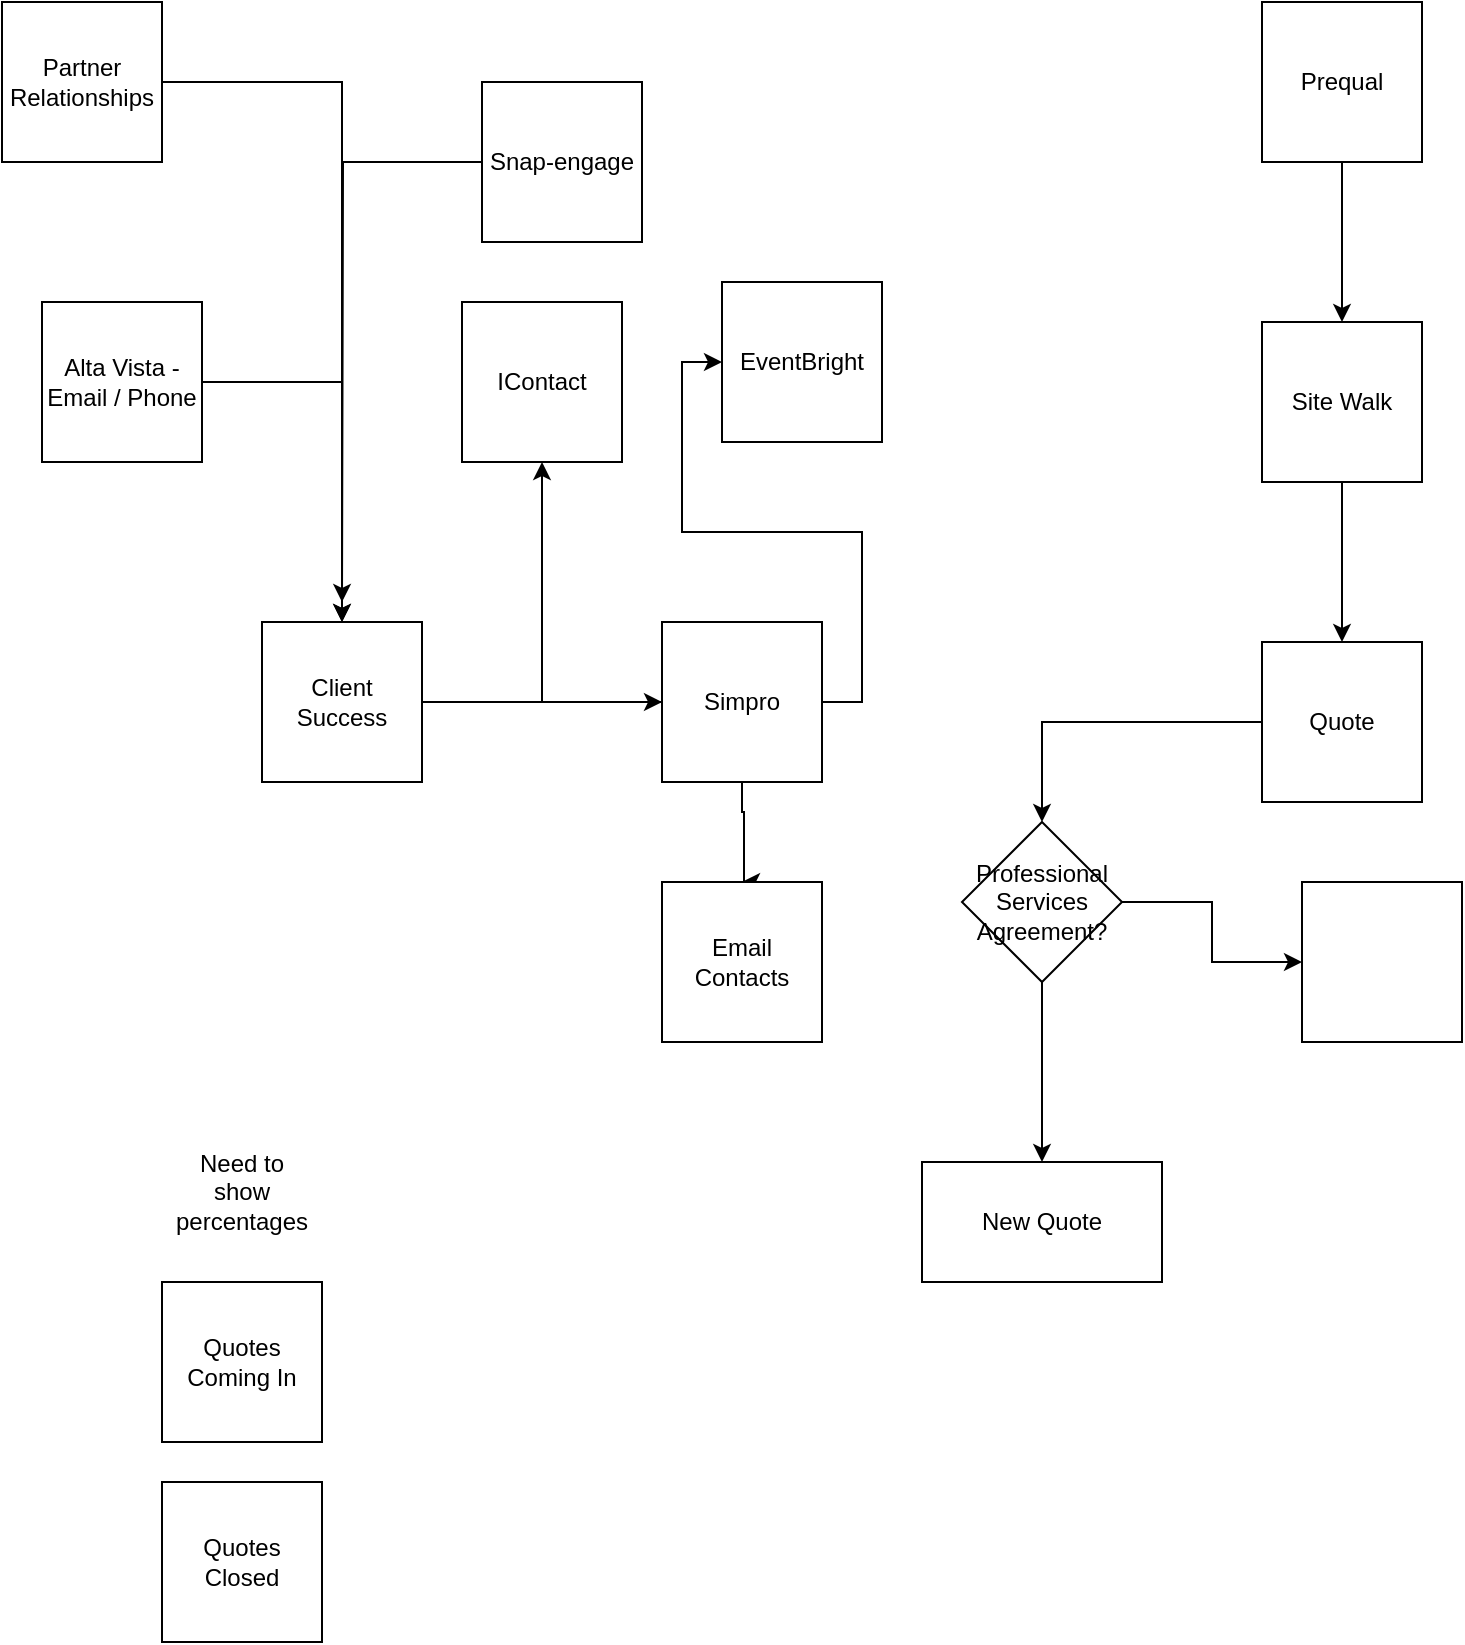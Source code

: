 <mxfile version="21.2.3" type="github" pages="5">
  <diagram name="Sales" id="dKkBnPRYFOb29GdFjrHk">
    <mxGraphModel dx="1221" dy="685" grid="1" gridSize="10" guides="1" tooltips="1" connect="1" arrows="1" fold="1" page="1" pageScale="1" pageWidth="850" pageHeight="1100" math="0" shadow="0">
      <root>
        <mxCell id="0" />
        <mxCell id="1" parent="0" />
        <mxCell id="VDWa_1N2k6N5B8iHb5Ry-8" style="edgeStyle=orthogonalEdgeStyle;rounded=0;orthogonalLoop=1;jettySize=auto;html=1;" edge="1" parent="1" source="VDWa_1N2k6N5B8iHb5Ry-1" target="VDWa_1N2k6N5B8iHb5Ry-4">
          <mxGeometry relative="1" as="geometry" />
        </mxCell>
        <mxCell id="VDWa_1N2k6N5B8iHb5Ry-1" value="Partner Relationships" style="whiteSpace=wrap;html=1;aspect=fixed;" vertex="1" parent="1">
          <mxGeometry x="20" y="70" width="80" height="80" as="geometry" />
        </mxCell>
        <mxCell id="VDWa_1N2k6N5B8iHb5Ry-18" style="edgeStyle=orthogonalEdgeStyle;rounded=0;orthogonalLoop=1;jettySize=auto;html=1;entryX=0.5;entryY=0;entryDx=0;entryDy=0;" edge="1" parent="1" source="VDWa_1N2k6N5B8iHb5Ry-2" target="VDWa_1N2k6N5B8iHb5Ry-4">
          <mxGeometry relative="1" as="geometry" />
        </mxCell>
        <mxCell id="VDWa_1N2k6N5B8iHb5Ry-2" value="Alta Vista - Email / Phone" style="whiteSpace=wrap;html=1;aspect=fixed;" vertex="1" parent="1">
          <mxGeometry x="40" y="220" width="80" height="80" as="geometry" />
        </mxCell>
        <mxCell id="VDWa_1N2k6N5B8iHb5Ry-10" style="edgeStyle=orthogonalEdgeStyle;rounded=0;orthogonalLoop=1;jettySize=auto;html=1;" edge="1" parent="1" source="VDWa_1N2k6N5B8iHb5Ry-3">
          <mxGeometry relative="1" as="geometry">
            <mxPoint x="190" y="370" as="targetPoint" />
          </mxGeometry>
        </mxCell>
        <mxCell id="VDWa_1N2k6N5B8iHb5Ry-3" value="Snap-engage" style="whiteSpace=wrap;html=1;aspect=fixed;" vertex="1" parent="1">
          <mxGeometry x="260" y="110" width="80" height="80" as="geometry" />
        </mxCell>
        <mxCell id="VDWa_1N2k6N5B8iHb5Ry-6" value="" style="edgeStyle=orthogonalEdgeStyle;rounded=0;orthogonalLoop=1;jettySize=auto;html=1;" edge="1" parent="1" source="VDWa_1N2k6N5B8iHb5Ry-4" target="VDWa_1N2k6N5B8iHb5Ry-5">
          <mxGeometry relative="1" as="geometry" />
        </mxCell>
        <mxCell id="VDWa_1N2k6N5B8iHb5Ry-4" value="Client Success" style="whiteSpace=wrap;html=1;aspect=fixed;" vertex="1" parent="1">
          <mxGeometry x="150" y="380" width="80" height="80" as="geometry" />
        </mxCell>
        <mxCell id="VDWa_1N2k6N5B8iHb5Ry-11" style="edgeStyle=orthogonalEdgeStyle;rounded=0;orthogonalLoop=1;jettySize=auto;html=1;" edge="1" parent="1" source="VDWa_1N2k6N5B8iHb5Ry-5" target="VDWa_1N2k6N5B8iHb5Ry-7">
          <mxGeometry relative="1" as="geometry" />
        </mxCell>
        <mxCell id="VDWa_1N2k6N5B8iHb5Ry-14" style="edgeStyle=orthogonalEdgeStyle;rounded=0;orthogonalLoop=1;jettySize=auto;html=1;exitX=1;exitY=0.5;exitDx=0;exitDy=0;entryX=0;entryY=0.5;entryDx=0;entryDy=0;" edge="1" parent="1" source="VDWa_1N2k6N5B8iHb5Ry-5" target="VDWa_1N2k6N5B8iHb5Ry-12">
          <mxGeometry relative="1" as="geometry" />
        </mxCell>
        <mxCell id="VDWa_1N2k6N5B8iHb5Ry-15" style="edgeStyle=orthogonalEdgeStyle;rounded=0;orthogonalLoop=1;jettySize=auto;html=1;entryX=0.5;entryY=0;entryDx=0;entryDy=0;" edge="1" parent="1" source="VDWa_1N2k6N5B8iHb5Ry-5" target="VDWa_1N2k6N5B8iHb5Ry-16">
          <mxGeometry relative="1" as="geometry">
            <mxPoint x="390" y="500" as="targetPoint" />
            <Array as="points">
              <mxPoint x="390" y="475" />
              <mxPoint x="391" y="475" />
              <mxPoint x="391" y="510" />
            </Array>
          </mxGeometry>
        </mxCell>
        <mxCell id="VDWa_1N2k6N5B8iHb5Ry-5" value="Simpro" style="whiteSpace=wrap;html=1;aspect=fixed;" vertex="1" parent="1">
          <mxGeometry x="350" y="380" width="80" height="80" as="geometry" />
        </mxCell>
        <mxCell id="VDWa_1N2k6N5B8iHb5Ry-7" value="IContact" style="whiteSpace=wrap;html=1;aspect=fixed;" vertex="1" parent="1">
          <mxGeometry x="250" y="220" width="80" height="80" as="geometry" />
        </mxCell>
        <mxCell id="VDWa_1N2k6N5B8iHb5Ry-12" value="EventBright" style="whiteSpace=wrap;html=1;aspect=fixed;" vertex="1" parent="1">
          <mxGeometry x="380" y="210" width="80" height="80" as="geometry" />
        </mxCell>
        <mxCell id="VDWa_1N2k6N5B8iHb5Ry-16" value="Email Contacts" style="whiteSpace=wrap;html=1;aspect=fixed;" vertex="1" parent="1">
          <mxGeometry x="350" y="510" width="80" height="80" as="geometry" />
        </mxCell>
        <mxCell id="66d9sdT9rTQOrDpicdK8-3" value="" style="edgeStyle=orthogonalEdgeStyle;rounded=0;orthogonalLoop=1;jettySize=auto;html=1;" edge="1" parent="1" source="66d9sdT9rTQOrDpicdK8-1" target="66d9sdT9rTQOrDpicdK8-2">
          <mxGeometry relative="1" as="geometry" />
        </mxCell>
        <mxCell id="66d9sdT9rTQOrDpicdK8-1" value="Prequal" style="whiteSpace=wrap;html=1;aspect=fixed;" vertex="1" parent="1">
          <mxGeometry x="650" y="70" width="80" height="80" as="geometry" />
        </mxCell>
        <mxCell id="66d9sdT9rTQOrDpicdK8-5" value="" style="edgeStyle=orthogonalEdgeStyle;rounded=0;orthogonalLoop=1;jettySize=auto;html=1;" edge="1" parent="1" source="66d9sdT9rTQOrDpicdK8-2" target="66d9sdT9rTQOrDpicdK8-4">
          <mxGeometry relative="1" as="geometry" />
        </mxCell>
        <mxCell id="66d9sdT9rTQOrDpicdK8-2" value="Site Walk" style="whiteSpace=wrap;html=1;aspect=fixed;" vertex="1" parent="1">
          <mxGeometry x="650" y="230" width="80" height="80" as="geometry" />
        </mxCell>
        <mxCell id="66d9sdT9rTQOrDpicdK8-7" value="" style="edgeStyle=orthogonalEdgeStyle;rounded=0;orthogonalLoop=1;jettySize=auto;html=1;" edge="1" parent="1" source="66d9sdT9rTQOrDpicdK8-4" target="66d9sdT9rTQOrDpicdK8-6">
          <mxGeometry relative="1" as="geometry" />
        </mxCell>
        <mxCell id="66d9sdT9rTQOrDpicdK8-4" value="Quote" style="whiteSpace=wrap;html=1;aspect=fixed;" vertex="1" parent="1">
          <mxGeometry x="650" y="390" width="80" height="80" as="geometry" />
        </mxCell>
        <mxCell id="66d9sdT9rTQOrDpicdK8-9" value="" style="edgeStyle=orthogonalEdgeStyle;rounded=0;orthogonalLoop=1;jettySize=auto;html=1;" edge="1" parent="1" source="66d9sdT9rTQOrDpicdK8-6" target="66d9sdT9rTQOrDpicdK8-8">
          <mxGeometry relative="1" as="geometry" />
        </mxCell>
        <mxCell id="66d9sdT9rTQOrDpicdK8-11" value="" style="edgeStyle=orthogonalEdgeStyle;rounded=0;orthogonalLoop=1;jettySize=auto;html=1;" edge="1" parent="1" source="66d9sdT9rTQOrDpicdK8-6" target="66d9sdT9rTQOrDpicdK8-10">
          <mxGeometry relative="1" as="geometry" />
        </mxCell>
        <mxCell id="66d9sdT9rTQOrDpicdK8-6" value="Professional Services Agreement?" style="rhombus;whiteSpace=wrap;html=1;" vertex="1" parent="1">
          <mxGeometry x="500" y="480" width="80" height="80" as="geometry" />
        </mxCell>
        <mxCell id="66d9sdT9rTQOrDpicdK8-8" value="New Quote" style="whiteSpace=wrap;html=1;" vertex="1" parent="1">
          <mxGeometry x="480" y="650" width="120" height="60" as="geometry" />
        </mxCell>
        <mxCell id="66d9sdT9rTQOrDpicdK8-10" value="" style="whiteSpace=wrap;html=1;" vertex="1" parent="1">
          <mxGeometry x="670" y="510" width="80" height="80" as="geometry" />
        </mxCell>
        <mxCell id="7grYo3j7LcSibGU6e6ID-1" value="Quotes Coming In" style="whiteSpace=wrap;html=1;aspect=fixed;" vertex="1" parent="1">
          <mxGeometry x="100" y="710" width="80" height="80" as="geometry" />
        </mxCell>
        <mxCell id="7grYo3j7LcSibGU6e6ID-2" value="Quotes Closed" style="whiteSpace=wrap;html=1;aspect=fixed;" vertex="1" parent="1">
          <mxGeometry x="100" y="810" width="80" height="80" as="geometry" />
        </mxCell>
        <mxCell id="7grYo3j7LcSibGU6e6ID-3" value="Need to show percentages" style="text;html=1;strokeColor=none;fillColor=none;align=center;verticalAlign=middle;whiteSpace=wrap;rounded=0;" vertex="1" parent="1">
          <mxGeometry x="110" y="650" width="60" height="30" as="geometry" />
        </mxCell>
      </root>
    </mxGraphModel>
  </diagram>
  <diagram id="WIRXprphAe_gCxeVN3vV" name="Proposals">
    <mxGraphModel dx="1221" dy="685" grid="1" gridSize="10" guides="1" tooltips="1" connect="1" arrows="1" fold="1" page="1" pageScale="1" pageWidth="850" pageHeight="1100" math="0" shadow="0">
      <root>
        <mxCell id="0" />
        <mxCell id="1" parent="0" />
        <mxCell id="_siRD4wEeayrlNO8ebD7-12" style="edgeStyle=orthogonalEdgeStyle;rounded=0;orthogonalLoop=1;jettySize=auto;html=1;entryX=0;entryY=0.5;entryDx=0;entryDy=0;" edge="1" parent="1" source="iC9Uz6XQ_S4tfze2AY78-1" target="_siRD4wEeayrlNO8ebD7-3">
          <mxGeometry relative="1" as="geometry" />
        </mxCell>
        <mxCell id="iC9Uz6XQ_S4tfze2AY78-1" value="Site Visit" style="whiteSpace=wrap;html=1;aspect=fixed;" vertex="1" parent="1">
          <mxGeometry x="90" y="30" width="80" height="80" as="geometry" />
        </mxCell>
        <mxCell id="_siRD4wEeayrlNO8ebD7-8" style="edgeStyle=orthogonalEdgeStyle;rounded=0;orthogonalLoop=1;jettySize=auto;html=1;exitX=0.5;exitY=1;exitDx=0;exitDy=0;entryX=0.5;entryY=0;entryDx=0;entryDy=0;" edge="1" parent="1" source="_siRD4wEeayrlNO8ebD7-1" target="_siRD4wEeayrlNO8ebD7-2">
          <mxGeometry relative="1" as="geometry" />
        </mxCell>
        <mxCell id="_siRD4wEeayrlNO8ebD7-1" value="New Opportunity" style="whiteSpace=wrap;html=1;aspect=fixed;" vertex="1" parent="1">
          <mxGeometry x="360" y="170" width="80" height="80" as="geometry" />
        </mxCell>
        <mxCell id="_siRD4wEeayrlNO8ebD7-7" value="" style="edgeStyle=orthogonalEdgeStyle;rounded=0;orthogonalLoop=1;jettySize=auto;html=1;" edge="1" parent="1" source="_siRD4wEeayrlNO8ebD7-2" target="_siRD4wEeayrlNO8ebD7-6">
          <mxGeometry relative="1" as="geometry" />
        </mxCell>
        <mxCell id="_siRD4wEeayrlNO8ebD7-2" value="Investment Summary" style="whiteSpace=wrap;html=1;aspect=fixed;" vertex="1" parent="1">
          <mxGeometry x="360" y="300" width="80" height="80" as="geometry" />
        </mxCell>
        <mxCell id="_siRD4wEeayrlNO8ebD7-9" value="" style="edgeStyle=orthogonalEdgeStyle;rounded=0;orthogonalLoop=1;jettySize=auto;html=1;" edge="1" parent="1" source="_siRD4wEeayrlNO8ebD7-3" target="_siRD4wEeayrlNO8ebD7-1">
          <mxGeometry relative="1" as="geometry" />
        </mxCell>
        <mxCell id="_siRD4wEeayrlNO8ebD7-3" value="Site Map Designed" style="whiteSpace=wrap;html=1;aspect=fixed;" vertex="1" parent="1">
          <mxGeometry x="360" y="30" width="80" height="80" as="geometry" />
        </mxCell>
        <mxCell id="_siRD4wEeayrlNO8ebD7-4" value="OneDriver" style="whiteSpace=wrap;html=1;aspect=fixed;" vertex="1" parent="1">
          <mxGeometry x="90" y="170" width="80" height="80" as="geometry" />
        </mxCell>
        <mxCell id="_siRD4wEeayrlNO8ebD7-5" value="Reports?" style="whiteSpace=wrap;html=1;aspect=fixed;" vertex="1" parent="1">
          <mxGeometry x="690" y="60" width="80" height="80" as="geometry" />
        </mxCell>
        <mxCell id="_siRD4wEeayrlNO8ebD7-11" value="" style="edgeStyle=orthogonalEdgeStyle;rounded=0;orthogonalLoop=1;jettySize=auto;html=1;" edge="1" parent="1" source="_siRD4wEeayrlNO8ebD7-6" target="_siRD4wEeayrlNO8ebD7-10">
          <mxGeometry relative="1" as="geometry" />
        </mxCell>
        <mxCell id="_siRD4wEeayrlNO8ebD7-6" value="Review Call" style="whiteSpace=wrap;html=1;aspect=fixed;" vertex="1" parent="1">
          <mxGeometry x="360" y="440" width="80" height="80" as="geometry" />
        </mxCell>
        <mxCell id="_siRD4wEeayrlNO8ebD7-10" value="Signed PO" style="whiteSpace=wrap;html=1;aspect=fixed;" vertex="1" parent="1">
          <mxGeometry x="360" y="570" width="80" height="80" as="geometry" />
        </mxCell>
      </root>
    </mxGraphModel>
  </diagram>
  <diagram id="AEinci1B7sVYSipjgiBr" name="Quote">
    <mxGraphModel dx="1221" dy="685" grid="1" gridSize="10" guides="1" tooltips="1" connect="1" arrows="1" fold="1" page="1" pageScale="1" pageWidth="850" pageHeight="1100" math="0" shadow="0">
      <root>
        <mxCell id="0" />
        <mxCell id="1" parent="0" />
        <mxCell id="x91F3ov1tx7j0Kt3-Ugf-3" value="" style="edgeStyle=orthogonalEdgeStyle;rounded=0;orthogonalLoop=1;jettySize=auto;html=1;" edge="1" parent="1" source="x91F3ov1tx7j0Kt3-Ugf-1" target="x91F3ov1tx7j0Kt3-Ugf-2">
          <mxGeometry relative="1" as="geometry" />
        </mxCell>
        <mxCell id="x91F3ov1tx7j0Kt3-Ugf-1" value="Base PDF" style="whiteSpace=wrap;html=1;aspect=fixed;" vertex="1" parent="1">
          <mxGeometry x="220" y="80" width="80" height="80" as="geometry" />
        </mxCell>
        <mxCell id="x91F3ov1tx7j0Kt3-Ugf-5" value="" style="edgeStyle=orthogonalEdgeStyle;rounded=0;orthogonalLoop=1;jettySize=auto;html=1;" edge="1" parent="1" source="x91F3ov1tx7j0Kt3-Ugf-2" target="x91F3ov1tx7j0Kt3-Ugf-4">
          <mxGeometry relative="1" as="geometry" />
        </mxCell>
        <mxCell id="x91F3ov1tx7j0Kt3-Ugf-2" value="Adds quote lines" style="whiteSpace=wrap;html=1;aspect=fixed;" vertex="1" parent="1">
          <mxGeometry x="220" y="240" width="80" height="80" as="geometry" />
        </mxCell>
        <mxCell id="x91F3ov1tx7j0Kt3-Ugf-9" value="" style="edgeStyle=orthogonalEdgeStyle;rounded=0;orthogonalLoop=1;jettySize=auto;html=1;" edge="1" parent="1" source="x91F3ov1tx7j0Kt3-Ugf-4" target="x91F3ov1tx7j0Kt3-Ugf-8">
          <mxGeometry relative="1" as="geometry" />
        </mxCell>
        <mxCell id="x91F3ov1tx7j0Kt3-Ugf-4" value="Excel rows" style="whiteSpace=wrap;html=1;aspect=fixed;" vertex="1" parent="1">
          <mxGeometry x="220" y="400" width="80" height="80" as="geometry" />
        </mxCell>
        <mxCell id="x91F3ov1tx7j0Kt3-Ugf-7" style="edgeStyle=orthogonalEdgeStyle;rounded=0;orthogonalLoop=1;jettySize=auto;html=1;" edge="1" parent="1" source="x91F3ov1tx7j0Kt3-Ugf-6" target="x91F3ov1tx7j0Kt3-Ugf-4">
          <mxGeometry relative="1" as="geometry" />
        </mxCell>
        <mxCell id="x91F3ov1tx7j0Kt3-Ugf-6" value="Bright Switch" style="whiteSpace=wrap;html=1;aspect=fixed;" vertex="1" parent="1">
          <mxGeometry x="530" y="400" width="80" height="80" as="geometry" />
        </mxCell>
        <mxCell id="x91F3ov1tx7j0Kt3-Ugf-8" value="PDF Docs" style="whiteSpace=wrap;html=1;aspect=fixed;" vertex="1" parent="1">
          <mxGeometry x="220" y="560" width="80" height="80" as="geometry" />
        </mxCell>
        <mxCell id="x91F3ov1tx7j0Kt3-Ugf-10" value="Esignature / Signoiff" style="whiteSpace=wrap;html=1;aspect=fixed;" vertex="1" parent="1">
          <mxGeometry x="410" y="510" width="80" height="80" as="geometry" />
        </mxCell>
        <mxCell id="x91F3ov1tx7j0Kt3-Ugf-11" value="Site Plan" style="whiteSpace=wrap;html=1;aspect=fixed;" vertex="1" parent="1">
          <mxGeometry x="410" y="610" width="80" height="80" as="geometry" />
        </mxCell>
        <mxCell id="x91F3ov1tx7j0Kt3-Ugf-12" value="Site Decoration" style="whiteSpace=wrap;html=1;aspect=fixed;" vertex="1" parent="1">
          <mxGeometry x="410" y="710" width="80" height="80" as="geometry" />
        </mxCell>
        <mxCell id="x91F3ov1tx7j0Kt3-Ugf-13" value="BlueBeam - Esignature?" style="whiteSpace=wrap;html=1;aspect=fixed;" vertex="1" parent="1">
          <mxGeometry x="590" y="610" width="80" height="80" as="geometry" />
        </mxCell>
      </root>
    </mxGraphModel>
  </diagram>
  <diagram id="nJZdD4nWffIGyGx2mGJ1" name="Implementation">
    <mxGraphModel dx="1221" dy="685" grid="1" gridSize="10" guides="1" tooltips="1" connect="1" arrows="1" fold="1" page="1" pageScale="1" pageWidth="850" pageHeight="1100" math="0" shadow="0">
      <root>
        <mxCell id="0" />
        <mxCell id="1" parent="0" />
        <mxCell id="YZ5qWIN7307pkI_gW7br-3" value="" style="edgeStyle=orthogonalEdgeStyle;rounded=0;orthogonalLoop=1;jettySize=auto;html=1;" edge="1" parent="1" source="YZ5qWIN7307pkI_gW7br-1" target="YZ5qWIN7307pkI_gW7br-2">
          <mxGeometry relative="1" as="geometry" />
        </mxCell>
        <mxCell id="YZ5qWIN7307pkI_gW7br-1" value="Lead Converted" style="whiteSpace=wrap;html=1;aspect=fixed;" vertex="1" parent="1">
          <mxGeometry x="100" y="70" width="80" height="80" as="geometry" />
        </mxCell>
        <mxCell id="YZ5qWIN7307pkI_gW7br-5" value="" style="edgeStyle=orthogonalEdgeStyle;rounded=0;orthogonalLoop=1;jettySize=auto;html=1;" edge="1" parent="1" source="YZ5qWIN7307pkI_gW7br-2" target="YZ5qWIN7307pkI_gW7br-4">
          <mxGeometry relative="1" as="geometry" />
        </mxCell>
        <mxCell id="YZ5qWIN7307pkI_gW7br-2" value="Team Notified - Email" style="whiteSpace=wrap;html=1;aspect=fixed;" vertex="1" parent="1">
          <mxGeometry x="260" y="70" width="80" height="80" as="geometry" />
        </mxCell>
        <mxCell id="YZ5qWIN7307pkI_gW7br-7" value="" style="edgeStyle=orthogonalEdgeStyle;rounded=0;orthogonalLoop=1;jettySize=auto;html=1;" edge="1" parent="1" source="YZ5qWIN7307pkI_gW7br-4" target="YZ5qWIN7307pkI_gW7br-6">
          <mxGeometry relative="1" as="geometry" />
        </mxCell>
        <mxCell id="YZ5qWIN7307pkI_gW7br-4" value="Permit Team - Email" style="whiteSpace=wrap;html=1;aspect=fixed;" vertex="1" parent="1">
          <mxGeometry x="260" y="230" width="80" height="80" as="geometry" />
        </mxCell>
        <mxCell id="YZ5qWIN7307pkI_gW7br-6" value="Kickoff" style="whiteSpace=wrap;html=1;aspect=fixed;" vertex="1" parent="1">
          <mxGeometry x="260" y="390" width="80" height="80" as="geometry" />
        </mxCell>
        <mxCell id="YZ5qWIN7307pkI_gW7br-8" value="Coordinator" style="whiteSpace=wrap;html=1;aspect=fixed;" vertex="1" parent="1">
          <mxGeometry x="660" y="80" width="80" height="80" as="geometry" />
        </mxCell>
        <mxCell id="YZ5qWIN7307pkI_gW7br-9" value="Customer Success" style="whiteSpace=wrap;html=1;aspect=fixed;" vertex="1" parent="1">
          <mxGeometry x="660" y="180" width="80" height="80" as="geometry" />
        </mxCell>
        <mxCell id="YZ5qWIN7307pkI_gW7br-10" value="Engineer" style="whiteSpace=wrap;html=1;aspect=fixed;" vertex="1" parent="1">
          <mxGeometry x="660" y="290" width="80" height="80" as="geometry" />
        </mxCell>
        <mxCell id="YZ5qWIN7307pkI_gW7br-11" value="Project Manager" style="whiteSpace=wrap;html=1;aspect=fixed;" vertex="1" parent="1">
          <mxGeometry x="660" y="400" width="80" height="80" as="geometry" />
        </mxCell>
        <mxCell id="YZ5qWIN7307pkI_gW7br-12" value="Kickoff Meeting" style="text;html=1;strokeColor=none;fillColor=none;align=center;verticalAlign=middle;whiteSpace=wrap;rounded=0;" vertex="1" parent="1">
          <mxGeometry x="660" y="40" width="60" height="30" as="geometry" />
        </mxCell>
        <mxCell id="YZ5qWIN7307pkI_gW7br-13" value="Requirements Identified" style="whiteSpace=wrap;html=1;aspect=fixed;" vertex="1" parent="1">
          <mxGeometry x="80" y="750" width="80" height="80" as="geometry" />
        </mxCell>
        <mxCell id="YZ5qWIN7307pkI_gW7br-14" value="Purchase Order" style="whiteSpace=wrap;html=1;aspect=fixed;" vertex="1" parent="1">
          <mxGeometry x="180" y="750" width="80" height="80" as="geometry" />
        </mxCell>
        <mxCell id="YZ5qWIN7307pkI_gW7br-15" value="Permit Starts" style="whiteSpace=wrap;html=1;aspect=fixed;" vertex="1" parent="1">
          <mxGeometry x="190" y="530" width="80" height="80" as="geometry" />
        </mxCell>
        <mxCell id="0hvnSqjIVrUjXpSZ3rAN-6" value="" style="edgeStyle=orthogonalEdgeStyle;rounded=0;orthogonalLoop=1;jettySize=auto;html=1;" edge="1" parent="1" source="YZ5qWIN7307pkI_gW7br-16" target="YZ5qWIN7307pkI_gW7br-15">
          <mxGeometry relative="1" as="geometry" />
        </mxCell>
        <mxCell id="YZ5qWIN7307pkI_gW7br-16" value="Engineer Produces Drawings" style="whiteSpace=wrap;html=1;aspect=fixed;" vertex="1" parent="1">
          <mxGeometry x="60" y="530" width="80" height="80" as="geometry" />
        </mxCell>
        <mxCell id="0hvnSqjIVrUjXpSZ3rAN-1" value="Preliminary Schedule" style="whiteSpace=wrap;html=1;aspect=fixed;" vertex="1" parent="1">
          <mxGeometry x="460" y="570" width="80" height="80" as="geometry" />
        </mxCell>
        <mxCell id="0hvnSqjIVrUjXpSZ3rAN-3" value="Meeting Outcomes" style="text;html=1;strokeColor=none;fillColor=none;align=center;verticalAlign=middle;whiteSpace=wrap;rounded=0;" vertex="1" parent="1">
          <mxGeometry x="420" y="530" width="160" height="30" as="geometry" />
        </mxCell>
        <mxCell id="0hvnSqjIVrUjXpSZ3rAN-9" value="Subs" style="whiteSpace=wrap;html=1;aspect=fixed;" vertex="1" parent="1">
          <mxGeometry x="370" y="740" width="80" height="80" as="geometry" />
        </mxCell>
        <mxCell id="0hvnSqjIVrUjXpSZ3rAN-11" value="Line Stripping" style="whiteSpace=wrap;html=1;aspect=fixed;" vertex="1" parent="1">
          <mxGeometry x="370" y="850" width="80" height="80" as="geometry" />
        </mxCell>
        <mxCell id="0hvnSqjIVrUjXpSZ3rAN-12" value="Job Schedule?" style="whiteSpace=wrap;html=1;aspect=fixed;" vertex="1" parent="1">
          <mxGeometry x="560" y="740" width="80" height="80" as="geometry" />
        </mxCell>
      </root>
    </mxGraphModel>
  </diagram>
  <diagram id="08lFmnHZIfeq4esc4NfG" name="Final">
    <mxGraphModel dx="1221" dy="685" grid="1" gridSize="10" guides="1" tooltips="1" connect="1" arrows="1" fold="1" page="1" pageScale="1" pageWidth="850" pageHeight="1100" math="0" shadow="0">
      <root>
        <mxCell id="0" />
        <mxCell id="1" parent="0" />
        <mxCell id="ruIYDRBh5AKzhaerQM13-3" value="" style="edgeStyle=orthogonalEdgeStyle;rounded=0;orthogonalLoop=1;jettySize=auto;html=1;" edge="1" parent="1" source="ruIYDRBh5AKzhaerQM13-1" target="ruIYDRBh5AKzhaerQM13-2">
          <mxGeometry relative="1" as="geometry" />
        </mxCell>
        <mxCell id="ruIYDRBh5AKzhaerQM13-1" value="Mark Job Done" style="whiteSpace=wrap;html=1;aspect=fixed;" vertex="1" parent="1">
          <mxGeometry x="120" y="100" width="80" height="80" as="geometry" />
        </mxCell>
        <mxCell id="ruIYDRBh5AKzhaerQM13-2" value="Goes to queue for follow-up" style="whiteSpace=wrap;html=1;aspect=fixed;" vertex="1" parent="1">
          <mxGeometry x="280" y="100" width="80" height="80" as="geometry" />
        </mxCell>
        <mxCell id="ruIYDRBh5AKzhaerQM13-6" value="" style="edgeStyle=orthogonalEdgeStyle;rounded=0;orthogonalLoop=1;jettySize=auto;html=1;" edge="1" parent="1" source="ruIYDRBh5AKzhaerQM13-4" target="ruIYDRBh5AKzhaerQM13-5">
          <mxGeometry relative="1" as="geometry" />
        </mxCell>
        <mxCell id="ruIYDRBh5AKzhaerQM13-4" value="Survey of Performance" style="whiteSpace=wrap;html=1;aspect=fixed;" vertex="1" parent="1">
          <mxGeometry x="280" y="250" width="80" height="80" as="geometry" />
        </mxCell>
        <mxCell id="ruIYDRBh5AKzhaerQM13-8" value="" style="edgeStyle=orthogonalEdgeStyle;rounded=0;orthogonalLoop=1;jettySize=auto;html=1;" edge="1" parent="1" source="ruIYDRBh5AKzhaerQM13-5" target="ruIYDRBh5AKzhaerQM13-7">
          <mxGeometry relative="1" as="geometry" />
        </mxCell>
        <mxCell id="ruIYDRBh5AKzhaerQM13-5" value="Walkthrough with Customer" style="whiteSpace=wrap;html=1;aspect=fixed;" vertex="1" parent="1">
          <mxGeometry x="440" y="250" width="80" height="80" as="geometry" />
        </mxCell>
        <mxCell id="ruIYDRBh5AKzhaerQM13-10" value="" style="edgeStyle=orthogonalEdgeStyle;rounded=0;orthogonalLoop=1;jettySize=auto;html=1;" edge="1" parent="1" source="ruIYDRBh5AKzhaerQM13-7" target="ruIYDRBh5AKzhaerQM13-9">
          <mxGeometry relative="1" as="geometry" />
        </mxCell>
        <mxCell id="ruIYDRBh5AKzhaerQM13-7" value="Customer Sign-off Completion" style="whiteSpace=wrap;html=1;aspect=fixed;" vertex="1" parent="1">
          <mxGeometry x="600" y="250" width="80" height="80" as="geometry" />
        </mxCell>
        <mxCell id="ruIYDRBh5AKzhaerQM13-12" value="" style="edgeStyle=orthogonalEdgeStyle;rounded=0;orthogonalLoop=1;jettySize=auto;html=1;" edge="1" parent="1" source="ruIYDRBh5AKzhaerQM13-9" target="ruIYDRBh5AKzhaerQM13-11">
          <mxGeometry relative="1" as="geometry" />
        </mxCell>
        <mxCell id="ruIYDRBh5AKzhaerQM13-9" value="Final Pictures" style="whiteSpace=wrap;html=1;aspect=fixed;" vertex="1" parent="1">
          <mxGeometry x="600" y="370" width="80" height="80" as="geometry" />
        </mxCell>
        <mxCell id="ruIYDRBh5AKzhaerQM13-11" value="Testimonitals" style="whiteSpace=wrap;html=1;aspect=fixed;" vertex="1" parent="1">
          <mxGeometry x="600" y="490" width="80" height="80" as="geometry" />
        </mxCell>
        <mxCell id="ruIYDRBh5AKzhaerQM13-15" value="" style="edgeStyle=orthogonalEdgeStyle;rounded=0;orthogonalLoop=1;jettySize=auto;html=1;" edge="1" parent="1" source="ruIYDRBh5AKzhaerQM13-13" target="ruIYDRBh5AKzhaerQM13-14">
          <mxGeometry relative="1" as="geometry" />
        </mxCell>
        <mxCell id="ruIYDRBh5AKzhaerQM13-13" value="Post consturction" style="whiteSpace=wrap;html=1;aspect=fixed;" vertex="1" parent="1">
          <mxGeometry x="80" y="400" width="80" height="80" as="geometry" />
        </mxCell>
        <mxCell id="ruIYDRBh5AKzhaerQM13-17" value="" style="edgeStyle=orthogonalEdgeStyle;rounded=0;orthogonalLoop=1;jettySize=auto;html=1;" edge="1" parent="1" source="ruIYDRBh5AKzhaerQM13-14" target="ruIYDRBh5AKzhaerQM13-16">
          <mxGeometry relative="1" as="geometry" />
        </mxCell>
        <mxCell id="ruIYDRBh5AKzhaerQM13-14" value="Commisioning" style="whiteSpace=wrap;html=1;aspect=fixed;" vertex="1" parent="1">
          <mxGeometry x="240" y="400" width="80" height="80" as="geometry" />
        </mxCell>
        <mxCell id="ruIYDRBh5AKzhaerQM13-16" value="Training" style="whiteSpace=wrap;html=1;aspect=fixed;" vertex="1" parent="1">
          <mxGeometry x="240" y="560" width="80" height="80" as="geometry" />
        </mxCell>
        <mxCell id="ruIYDRBh5AKzhaerQM13-20" value="" style="edgeStyle=orthogonalEdgeStyle;rounded=0;orthogonalLoop=1;jettySize=auto;html=1;" edge="1" parent="1" source="ruIYDRBh5AKzhaerQM13-18" target="ruIYDRBh5AKzhaerQM13-19">
          <mxGeometry relative="1" as="geometry" />
        </mxCell>
        <mxCell id="ruIYDRBh5AKzhaerQM13-18" value="Manufactures - ongoing support" style="whiteSpace=wrap;html=1;aspect=fixed;" vertex="1" parent="1">
          <mxGeometry x="60" y="700" width="80" height="80" as="geometry" />
        </mxCell>
        <mxCell id="ruIYDRBh5AKzhaerQM13-22" value="" style="edgeStyle=orthogonalEdgeStyle;rounded=0;orthogonalLoop=1;jettySize=auto;html=1;" edge="1" parent="1" source="ruIYDRBh5AKzhaerQM13-19" target="ruIYDRBh5AKzhaerQM13-21">
          <mxGeometry relative="1" as="geometry" />
        </mxCell>
        <mxCell id="ruIYDRBh5AKzhaerQM13-19" value="Maintenance" style="whiteSpace=wrap;html=1;aspect=fixed;" vertex="1" parent="1">
          <mxGeometry x="220" y="700" width="80" height="80" as="geometry" />
        </mxCell>
        <mxCell id="ruIYDRBh5AKzhaerQM13-21" value="Warranty Work" style="whiteSpace=wrap;html=1;aspect=fixed;" vertex="1" parent="1">
          <mxGeometry x="380" y="700" width="80" height="80" as="geometry" />
        </mxCell>
        <mxCell id="ruIYDRBh5AKzhaerQM13-25" value="" style="edgeStyle=orthogonalEdgeStyle;rounded=0;orthogonalLoop=1;jettySize=auto;html=1;" edge="1" parent="1" source="ruIYDRBh5AKzhaerQM13-23" target="ruIYDRBh5AKzhaerQM13-24">
          <mxGeometry relative="1" as="geometry" />
        </mxCell>
        <mxCell id="ruIYDRBh5AKzhaerQM13-23" value="Commissioning Chargers" style="whiteSpace=wrap;html=1;aspect=fixed;" vertex="1" parent="1">
          <mxGeometry x="230" y="870" width="80" height="80" as="geometry" />
        </mxCell>
        <mxCell id="ruIYDRBh5AKzhaerQM13-24" value="Apps extensions - with checklist - commissioning forms" style="whiteSpace=wrap;html=1;aspect=fixed;" vertex="1" parent="1">
          <mxGeometry x="390" y="870" width="80" height="80" as="geometry" />
        </mxCell>
      </root>
    </mxGraphModel>
  </diagram>
</mxfile>
